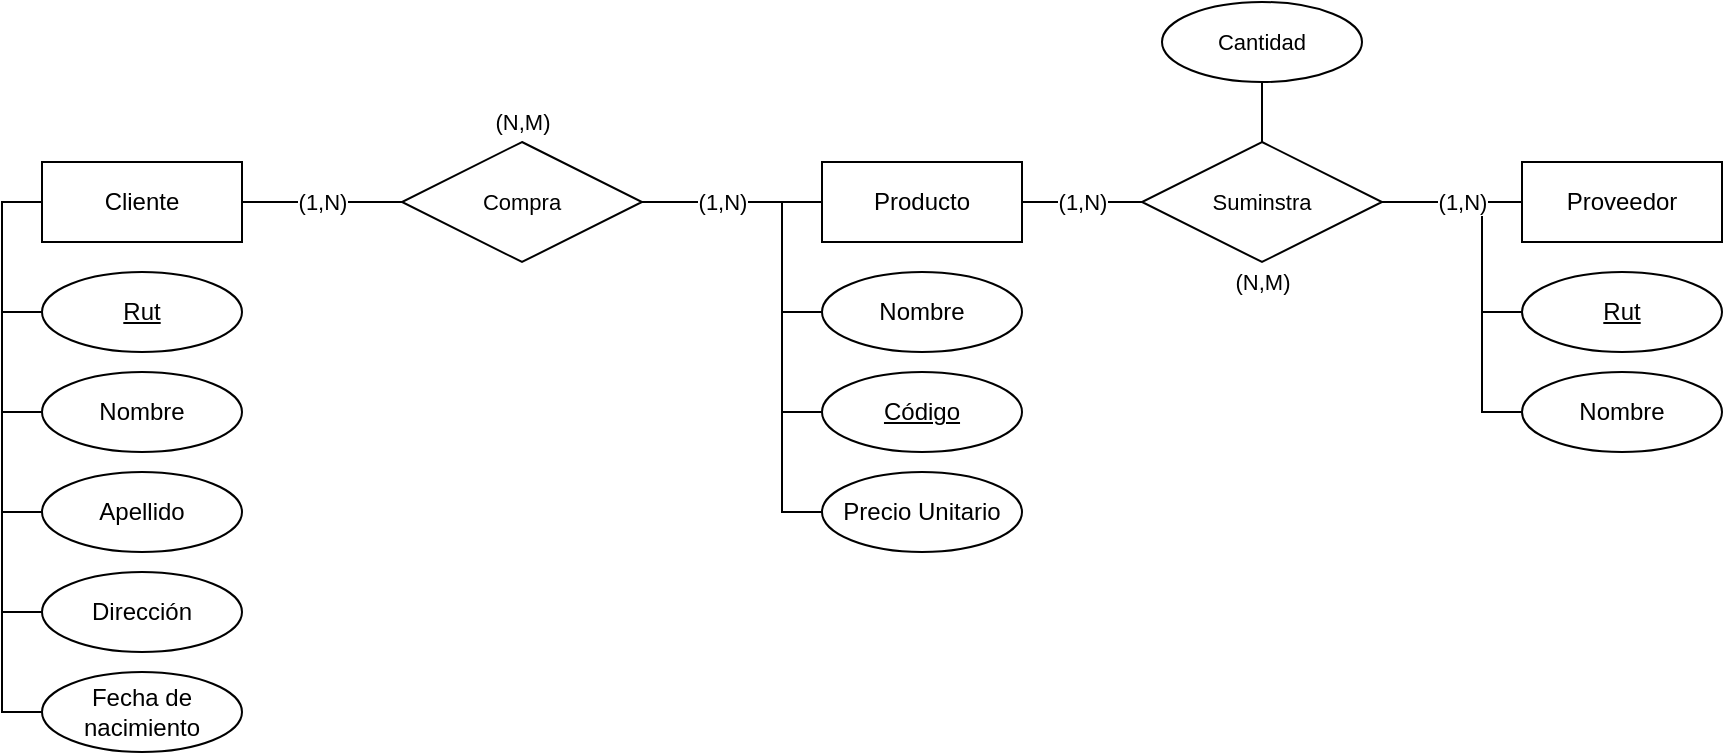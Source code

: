 <mxfile version="26.2.13">
  <diagram id="wFE0QG_FPsp0jaGvCLVb" name="Page-1">
    <mxGraphModel dx="2237" dy="754" grid="1" gridSize="10" guides="1" tooltips="1" connect="1" arrows="1" fold="1" page="1" pageScale="1" pageWidth="850" pageHeight="1100" math="0" shadow="0">
      <root>
        <mxCell id="0" />
        <mxCell id="1" parent="0" />
        <mxCell id="wKFJhELgr0NoA7eS5oiP-12" style="edgeStyle=orthogonalEdgeStyle;rounded=0;orthogonalLoop=1;jettySize=auto;html=1;exitX=0;exitY=0.5;exitDx=0;exitDy=0;entryX=0;entryY=0.5;entryDx=0;entryDy=0;endArrow=none;startFill=0;" parent="1" source="wKFJhELgr0NoA7eS5oiP-2" target="wKFJhELgr0NoA7eS5oiP-5" edge="1">
          <mxGeometry relative="1" as="geometry" />
        </mxCell>
        <mxCell id="wKFJhELgr0NoA7eS5oiP-13" style="edgeStyle=orthogonalEdgeStyle;shape=connector;rounded=0;orthogonalLoop=1;jettySize=auto;html=1;exitX=0;exitY=0.5;exitDx=0;exitDy=0;entryX=0;entryY=0.5;entryDx=0;entryDy=0;strokeColor=default;align=center;verticalAlign=middle;fontFamily=Helvetica;fontSize=11;fontColor=default;labelBackgroundColor=default;startFill=0;endArrow=none;" parent="1" source="wKFJhELgr0NoA7eS5oiP-2" target="wKFJhELgr0NoA7eS5oiP-8" edge="1">
          <mxGeometry relative="1" as="geometry" />
        </mxCell>
        <mxCell id="wKFJhELgr0NoA7eS5oiP-14" style="edgeStyle=orthogonalEdgeStyle;shape=connector;rounded=0;orthogonalLoop=1;jettySize=auto;html=1;exitX=0;exitY=0.5;exitDx=0;exitDy=0;entryX=0;entryY=0.5;entryDx=0;entryDy=0;strokeColor=default;align=center;verticalAlign=middle;fontFamily=Helvetica;fontSize=11;fontColor=default;labelBackgroundColor=default;startFill=0;endArrow=none;" parent="1" source="wKFJhELgr0NoA7eS5oiP-2" target="wKFJhELgr0NoA7eS5oiP-9" edge="1">
          <mxGeometry relative="1" as="geometry" />
        </mxCell>
        <mxCell id="wKFJhELgr0NoA7eS5oiP-15" style="edgeStyle=orthogonalEdgeStyle;shape=connector;rounded=0;orthogonalLoop=1;jettySize=auto;html=1;exitX=0;exitY=0.5;exitDx=0;exitDy=0;entryX=0;entryY=0.5;entryDx=0;entryDy=0;strokeColor=default;align=center;verticalAlign=middle;fontFamily=Helvetica;fontSize=11;fontColor=default;labelBackgroundColor=default;startFill=0;endArrow=none;" parent="1" source="wKFJhELgr0NoA7eS5oiP-2" target="wKFJhELgr0NoA7eS5oiP-10" edge="1">
          <mxGeometry relative="1" as="geometry" />
        </mxCell>
        <mxCell id="wKFJhELgr0NoA7eS5oiP-16" style="edgeStyle=orthogonalEdgeStyle;shape=connector;rounded=0;orthogonalLoop=1;jettySize=auto;html=1;exitX=0;exitY=0.5;exitDx=0;exitDy=0;entryX=0;entryY=0.5;entryDx=0;entryDy=0;strokeColor=default;align=center;verticalAlign=middle;fontFamily=Helvetica;fontSize=11;fontColor=default;labelBackgroundColor=default;startFill=0;endArrow=none;" parent="1" source="wKFJhELgr0NoA7eS5oiP-2" target="wKFJhELgr0NoA7eS5oiP-11" edge="1">
          <mxGeometry relative="1" as="geometry" />
        </mxCell>
        <mxCell id="wKFJhELgr0NoA7eS5oiP-2" value="Cliente" style="whiteSpace=wrap;html=1;align=center;" parent="1" vertex="1">
          <mxGeometry x="-120" y="200" width="100" height="40" as="geometry" />
        </mxCell>
        <mxCell id="hY-fdAkiibuvG0bwVzJX-1" style="edgeStyle=orthogonalEdgeStyle;rounded=0;orthogonalLoop=1;jettySize=auto;html=1;exitX=0;exitY=0.5;exitDx=0;exitDy=0;entryX=0;entryY=0.5;entryDx=0;entryDy=0;endArrow=none;startFill=0;" edge="1" parent="1" source="wKFJhELgr0NoA7eS5oiP-3" target="wKFJhELgr0NoA7eS5oiP-17">
          <mxGeometry relative="1" as="geometry" />
        </mxCell>
        <mxCell id="hY-fdAkiibuvG0bwVzJX-2" style="edgeStyle=orthogonalEdgeStyle;shape=connector;rounded=0;orthogonalLoop=1;jettySize=auto;html=1;exitX=0;exitY=0.5;exitDx=0;exitDy=0;entryX=0;entryY=0.5;entryDx=0;entryDy=0;strokeColor=default;align=center;verticalAlign=middle;fontFamily=Helvetica;fontSize=11;fontColor=default;labelBackgroundColor=default;startFill=0;endArrow=none;" edge="1" parent="1" source="wKFJhELgr0NoA7eS5oiP-3" target="wKFJhELgr0NoA7eS5oiP-6">
          <mxGeometry relative="1" as="geometry" />
        </mxCell>
        <mxCell id="hY-fdAkiibuvG0bwVzJX-4" style="edgeStyle=orthogonalEdgeStyle;shape=connector;rounded=0;orthogonalLoop=1;jettySize=auto;html=1;exitX=0;exitY=0.5;exitDx=0;exitDy=0;entryX=0;entryY=0.5;entryDx=0;entryDy=0;strokeColor=default;align=center;verticalAlign=middle;fontFamily=Helvetica;fontSize=11;fontColor=default;labelBackgroundColor=default;startFill=0;endArrow=none;" edge="1" parent="1" source="wKFJhELgr0NoA7eS5oiP-3" target="wKFJhELgr0NoA7eS5oiP-18">
          <mxGeometry relative="1" as="geometry" />
        </mxCell>
        <mxCell id="hY-fdAkiibuvG0bwVzJX-13" style="edgeStyle=orthogonalEdgeStyle;shape=connector;rounded=0;orthogonalLoop=1;jettySize=auto;html=1;exitX=0;exitY=0.5;exitDx=0;exitDy=0;entryX=1;entryY=0.5;entryDx=0;entryDy=0;strokeColor=default;align=center;verticalAlign=middle;fontFamily=Helvetica;fontSize=11;fontColor=default;labelBackgroundColor=default;startFill=0;endArrow=none;" edge="1" parent="1" source="wKFJhELgr0NoA7eS5oiP-3" target="hY-fdAkiibuvG0bwVzJX-7">
          <mxGeometry relative="1" as="geometry" />
        </mxCell>
        <mxCell id="hY-fdAkiibuvG0bwVzJX-16" value="(1,N)" style="edgeLabel;html=1;align=center;verticalAlign=middle;resizable=0;points=[];fontFamily=Helvetica;fontSize=11;fontColor=default;labelBackgroundColor=default;" vertex="1" connectable="0" parent="hY-fdAkiibuvG0bwVzJX-13">
          <mxGeometry x="-0.067" y="-4" relative="1" as="geometry">
            <mxPoint x="-8" y="4" as="offset" />
          </mxGeometry>
        </mxCell>
        <mxCell id="wKFJhELgr0NoA7eS5oiP-3" value="Producto" style="whiteSpace=wrap;html=1;align=center;" parent="1" vertex="1">
          <mxGeometry x="270" y="200" width="100" height="40" as="geometry" />
        </mxCell>
        <mxCell id="hY-fdAkiibuvG0bwVzJX-5" style="edgeStyle=orthogonalEdgeStyle;shape=connector;rounded=0;orthogonalLoop=1;jettySize=auto;html=1;exitX=0;exitY=0.5;exitDx=0;exitDy=0;entryX=0;entryY=0.5;entryDx=0;entryDy=0;strokeColor=default;align=center;verticalAlign=middle;fontFamily=Helvetica;fontSize=11;fontColor=default;labelBackgroundColor=default;startFill=0;endArrow=none;" edge="1" parent="1" source="wKFJhELgr0NoA7eS5oiP-4" target="wKFJhELgr0NoA7eS5oiP-7">
          <mxGeometry relative="1" as="geometry" />
        </mxCell>
        <mxCell id="hY-fdAkiibuvG0bwVzJX-6" style="edgeStyle=orthogonalEdgeStyle;shape=connector;rounded=0;orthogonalLoop=1;jettySize=auto;html=1;exitX=0;exitY=0.5;exitDx=0;exitDy=0;entryX=0;entryY=0.5;entryDx=0;entryDy=0;strokeColor=default;align=center;verticalAlign=middle;fontFamily=Helvetica;fontSize=11;fontColor=default;labelBackgroundColor=default;startFill=0;endArrow=none;" edge="1" parent="1" source="wKFJhELgr0NoA7eS5oiP-4" target="wKFJhELgr0NoA7eS5oiP-19">
          <mxGeometry relative="1" as="geometry" />
        </mxCell>
        <mxCell id="wKFJhELgr0NoA7eS5oiP-4" value="Proveedor" style="whiteSpace=wrap;html=1;align=center;" parent="1" vertex="1">
          <mxGeometry x="620" y="200" width="100" height="40" as="geometry" />
        </mxCell>
        <mxCell id="wKFJhELgr0NoA7eS5oiP-5" value="Rut" style="ellipse;whiteSpace=wrap;html=1;align=center;fontStyle=4;" parent="1" vertex="1">
          <mxGeometry x="-120" y="255" width="100" height="40" as="geometry" />
        </mxCell>
        <mxCell id="wKFJhELgr0NoA7eS5oiP-6" value="Código" style="ellipse;whiteSpace=wrap;html=1;align=center;fontStyle=4;" parent="1" vertex="1">
          <mxGeometry x="270" y="305" width="100" height="40" as="geometry" />
        </mxCell>
        <mxCell id="wKFJhELgr0NoA7eS5oiP-7" value="Rut" style="ellipse;whiteSpace=wrap;html=1;align=center;fontStyle=4;" parent="1" vertex="1">
          <mxGeometry x="620" y="255" width="100" height="40" as="geometry" />
        </mxCell>
        <mxCell id="wKFJhELgr0NoA7eS5oiP-8" value="Nombre" style="ellipse;whiteSpace=wrap;html=1;align=center;" parent="1" vertex="1">
          <mxGeometry x="-120" y="305" width="100" height="40" as="geometry" />
        </mxCell>
        <mxCell id="wKFJhELgr0NoA7eS5oiP-9" value="Apellido" style="ellipse;whiteSpace=wrap;html=1;align=center;" parent="1" vertex="1">
          <mxGeometry x="-120" y="355" width="100" height="40" as="geometry" />
        </mxCell>
        <mxCell id="wKFJhELgr0NoA7eS5oiP-10" value="Dirección" style="ellipse;whiteSpace=wrap;html=1;align=center;" parent="1" vertex="1">
          <mxGeometry x="-120" y="405" width="100" height="40" as="geometry" />
        </mxCell>
        <mxCell id="wKFJhELgr0NoA7eS5oiP-11" value="Fecha de nacimiento" style="ellipse;whiteSpace=wrap;html=1;align=center;" parent="1" vertex="1">
          <mxGeometry x="-120" y="455" width="100" height="40" as="geometry" />
        </mxCell>
        <mxCell id="wKFJhELgr0NoA7eS5oiP-17" value="Nombre" style="ellipse;whiteSpace=wrap;html=1;align=center;" parent="1" vertex="1">
          <mxGeometry x="270" y="255" width="100" height="40" as="geometry" />
        </mxCell>
        <mxCell id="wKFJhELgr0NoA7eS5oiP-18" value="Precio Unitario" style="ellipse;whiteSpace=wrap;html=1;align=center;" parent="1" vertex="1">
          <mxGeometry x="270" y="355" width="100" height="40" as="geometry" />
        </mxCell>
        <mxCell id="wKFJhELgr0NoA7eS5oiP-19" value="Nombre" style="ellipse;whiteSpace=wrap;html=1;align=center;" parent="1" vertex="1">
          <mxGeometry x="620" y="305" width="100" height="40" as="geometry" />
        </mxCell>
        <mxCell id="hY-fdAkiibuvG0bwVzJX-14" style="edgeStyle=orthogonalEdgeStyle;shape=connector;rounded=0;orthogonalLoop=1;jettySize=auto;html=1;exitX=0;exitY=0.5;exitDx=0;exitDy=0;entryX=1;entryY=0.5;entryDx=0;entryDy=0;strokeColor=default;align=center;verticalAlign=middle;fontFamily=Helvetica;fontSize=11;fontColor=default;labelBackgroundColor=default;startFill=0;endArrow=none;" edge="1" parent="1" source="hY-fdAkiibuvG0bwVzJX-7" target="wKFJhELgr0NoA7eS5oiP-2">
          <mxGeometry relative="1" as="geometry" />
        </mxCell>
        <mxCell id="hY-fdAkiibuvG0bwVzJX-15" value="(1,N)" style="edgeLabel;html=1;align=center;verticalAlign=middle;resizable=0;points=[];fontFamily=Helvetica;fontSize=11;fontColor=default;labelBackgroundColor=default;" vertex="1" connectable="0" parent="hY-fdAkiibuvG0bwVzJX-14">
          <mxGeometry x="0.6" y="3" relative="1" as="geometry">
            <mxPoint x="24" y="-3" as="offset" />
          </mxGeometry>
        </mxCell>
        <mxCell id="hY-fdAkiibuvG0bwVzJX-17" value="(N,M)" style="edgeLabel;html=1;align=center;verticalAlign=middle;resizable=0;points=[];fontFamily=Helvetica;fontSize=11;fontColor=default;labelBackgroundColor=default;" vertex="1" connectable="0" parent="hY-fdAkiibuvG0bwVzJX-14">
          <mxGeometry x="0.025" y="5" relative="1" as="geometry">
            <mxPoint x="101" y="-45" as="offset" />
          </mxGeometry>
        </mxCell>
        <mxCell id="hY-fdAkiibuvG0bwVzJX-7" value="Compra" style="shape=rhombus;perimeter=rhombusPerimeter;whiteSpace=wrap;html=1;align=center;fontFamily=Helvetica;fontSize=11;fontColor=default;labelBackgroundColor=default;" vertex="1" parent="1">
          <mxGeometry x="60" y="190" width="120" height="60" as="geometry" />
        </mxCell>
        <mxCell id="hY-fdAkiibuvG0bwVzJX-10" style="edgeStyle=orthogonalEdgeStyle;shape=connector;rounded=0;orthogonalLoop=1;jettySize=auto;html=1;exitX=0.5;exitY=0;exitDx=0;exitDy=0;entryX=0.5;entryY=1;entryDx=0;entryDy=0;strokeColor=default;align=center;verticalAlign=middle;fontFamily=Helvetica;fontSize=11;fontColor=default;labelBackgroundColor=default;startFill=0;endArrow=none;" edge="1" parent="1" source="hY-fdAkiibuvG0bwVzJX-8" target="hY-fdAkiibuvG0bwVzJX-9">
          <mxGeometry relative="1" as="geometry" />
        </mxCell>
        <mxCell id="hY-fdAkiibuvG0bwVzJX-11" style="edgeStyle=orthogonalEdgeStyle;shape=connector;rounded=0;orthogonalLoop=1;jettySize=auto;html=1;exitX=1;exitY=0.5;exitDx=0;exitDy=0;entryX=0;entryY=0.5;entryDx=0;entryDy=0;strokeColor=default;align=center;verticalAlign=middle;fontFamily=Helvetica;fontSize=11;fontColor=default;labelBackgroundColor=default;startFill=0;endArrow=none;" edge="1" parent="1" source="hY-fdAkiibuvG0bwVzJX-8" target="wKFJhELgr0NoA7eS5oiP-4">
          <mxGeometry relative="1" as="geometry" />
        </mxCell>
        <mxCell id="hY-fdAkiibuvG0bwVzJX-18" value="(1,N)" style="edgeLabel;html=1;align=center;verticalAlign=middle;resizable=0;points=[];fontFamily=Helvetica;fontSize=11;fontColor=default;labelBackgroundColor=default;" vertex="1" connectable="0" parent="hY-fdAkiibuvG0bwVzJX-11">
          <mxGeometry x="0.686" y="-1" relative="1" as="geometry">
            <mxPoint x="-19" y="-1" as="offset" />
          </mxGeometry>
        </mxCell>
        <mxCell id="hY-fdAkiibuvG0bwVzJX-20" value="(N,M)" style="edgeLabel;html=1;align=center;verticalAlign=middle;resizable=0;points=[];fontFamily=Helvetica;fontSize=11;fontColor=default;labelBackgroundColor=default;" vertex="1" connectable="0" parent="hY-fdAkiibuvG0bwVzJX-11">
          <mxGeometry x="-0.543" y="-2" relative="1" as="geometry">
            <mxPoint x="-76" y="38" as="offset" />
          </mxGeometry>
        </mxCell>
        <mxCell id="hY-fdAkiibuvG0bwVzJX-12" style="edgeStyle=orthogonalEdgeStyle;shape=connector;rounded=0;orthogonalLoop=1;jettySize=auto;html=1;exitX=0;exitY=0.5;exitDx=0;exitDy=0;entryX=1;entryY=0.5;entryDx=0;entryDy=0;strokeColor=default;align=center;verticalAlign=middle;fontFamily=Helvetica;fontSize=11;fontColor=default;labelBackgroundColor=default;startFill=0;endArrow=none;" edge="1" parent="1" source="hY-fdAkiibuvG0bwVzJX-8" target="wKFJhELgr0NoA7eS5oiP-3">
          <mxGeometry relative="1" as="geometry" />
        </mxCell>
        <mxCell id="hY-fdAkiibuvG0bwVzJX-19" value="(1,N)" style="edgeLabel;html=1;align=center;verticalAlign=middle;resizable=0;points=[];fontFamily=Helvetica;fontSize=11;fontColor=default;labelBackgroundColor=default;" vertex="1" connectable="0" parent="hY-fdAkiibuvG0bwVzJX-12">
          <mxGeometry x="0.533" y="3" relative="1" as="geometry">
            <mxPoint x="16" y="-3" as="offset" />
          </mxGeometry>
        </mxCell>
        <mxCell id="hY-fdAkiibuvG0bwVzJX-8" value="Suminstra" style="shape=rhombus;perimeter=rhombusPerimeter;whiteSpace=wrap;html=1;align=center;fontFamily=Helvetica;fontSize=11;fontColor=default;labelBackgroundColor=default;" vertex="1" parent="1">
          <mxGeometry x="430" y="190" width="120" height="60" as="geometry" />
        </mxCell>
        <mxCell id="hY-fdAkiibuvG0bwVzJX-9" value="Cantidad" style="ellipse;whiteSpace=wrap;html=1;align=center;fontFamily=Helvetica;fontSize=11;fontColor=default;labelBackgroundColor=default;" vertex="1" parent="1">
          <mxGeometry x="440" y="120" width="100" height="40" as="geometry" />
        </mxCell>
      </root>
    </mxGraphModel>
  </diagram>
</mxfile>
